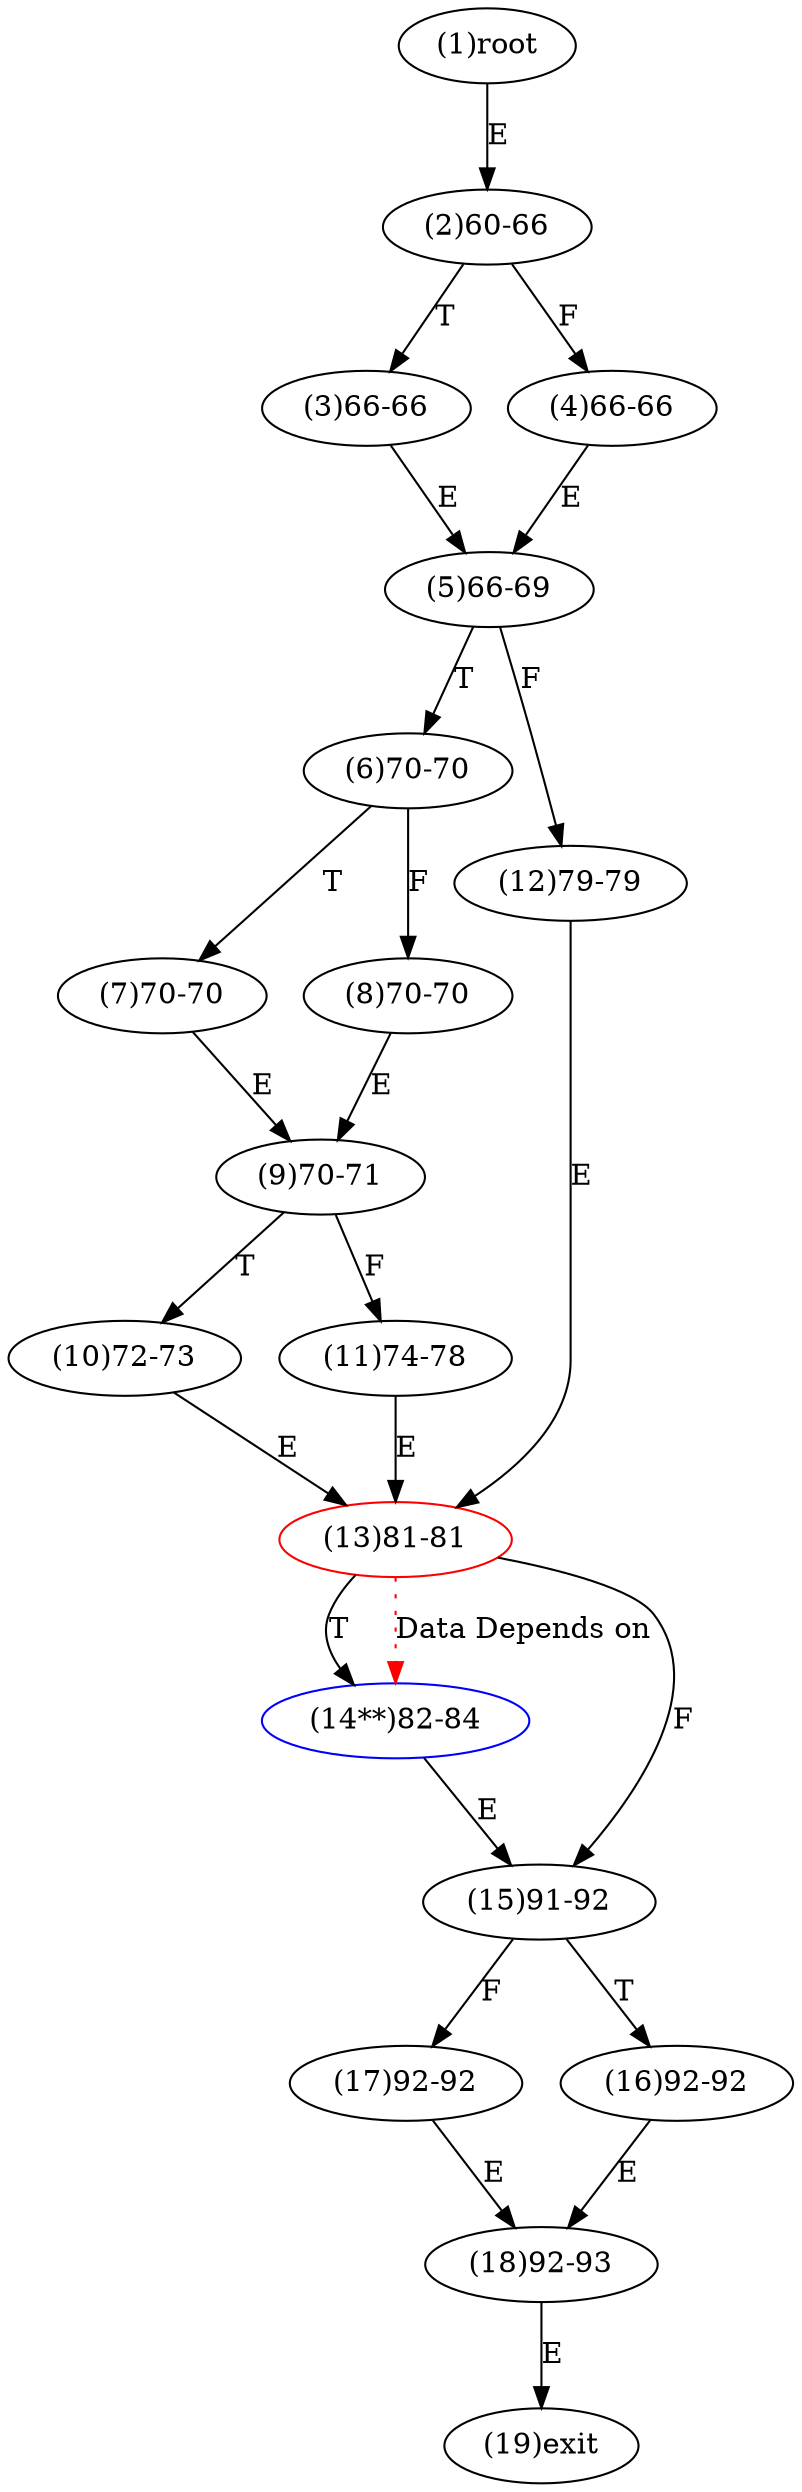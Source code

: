 digraph "" { 
1[ label="(1)root"];
2[ label="(2)60-66"];
3[ label="(3)66-66"];
4[ label="(4)66-66"];
5[ label="(5)66-69"];
6[ label="(6)70-70"];
7[ label="(7)70-70"];
8[ label="(8)70-70"];
9[ label="(9)70-71"];
10[ label="(10)72-73"];
11[ label="(11)74-78"];
12[ label="(12)79-79"];
13[ label="(13)81-81",color=red];
14[ label="(14**)82-84",color=blue];
15[ label="(15)91-92"];
17[ label="(17)92-92"];
16[ label="(16)92-92"];
19[ label="(19)exit"];
18[ label="(18)92-93"];
1->2[ label="E"];
2->4[ label="F"];
2->3[ label="T"];
3->5[ label="E"];
4->5[ label="E"];
5->12[ label="F"];
5->6[ label="T"];
6->8[ label="F"];
6->7[ label="T"];
7->9[ label="E"];
8->9[ label="E"];
9->11[ label="F"];
9->10[ label="T"];
10->13[ label="E"];
11->13[ label="E"];
12->13[ label="E"];
13->15[ label="F"];
13->14[ label="T"];
14->15[ label="E"];
15->17[ label="F"];
15->16[ label="T"];
16->18[ label="E"];
17->18[ label="E"];
18->19[ label="E"];
13->14[ color="red" label="Data Depends on" style = dotted ];
}